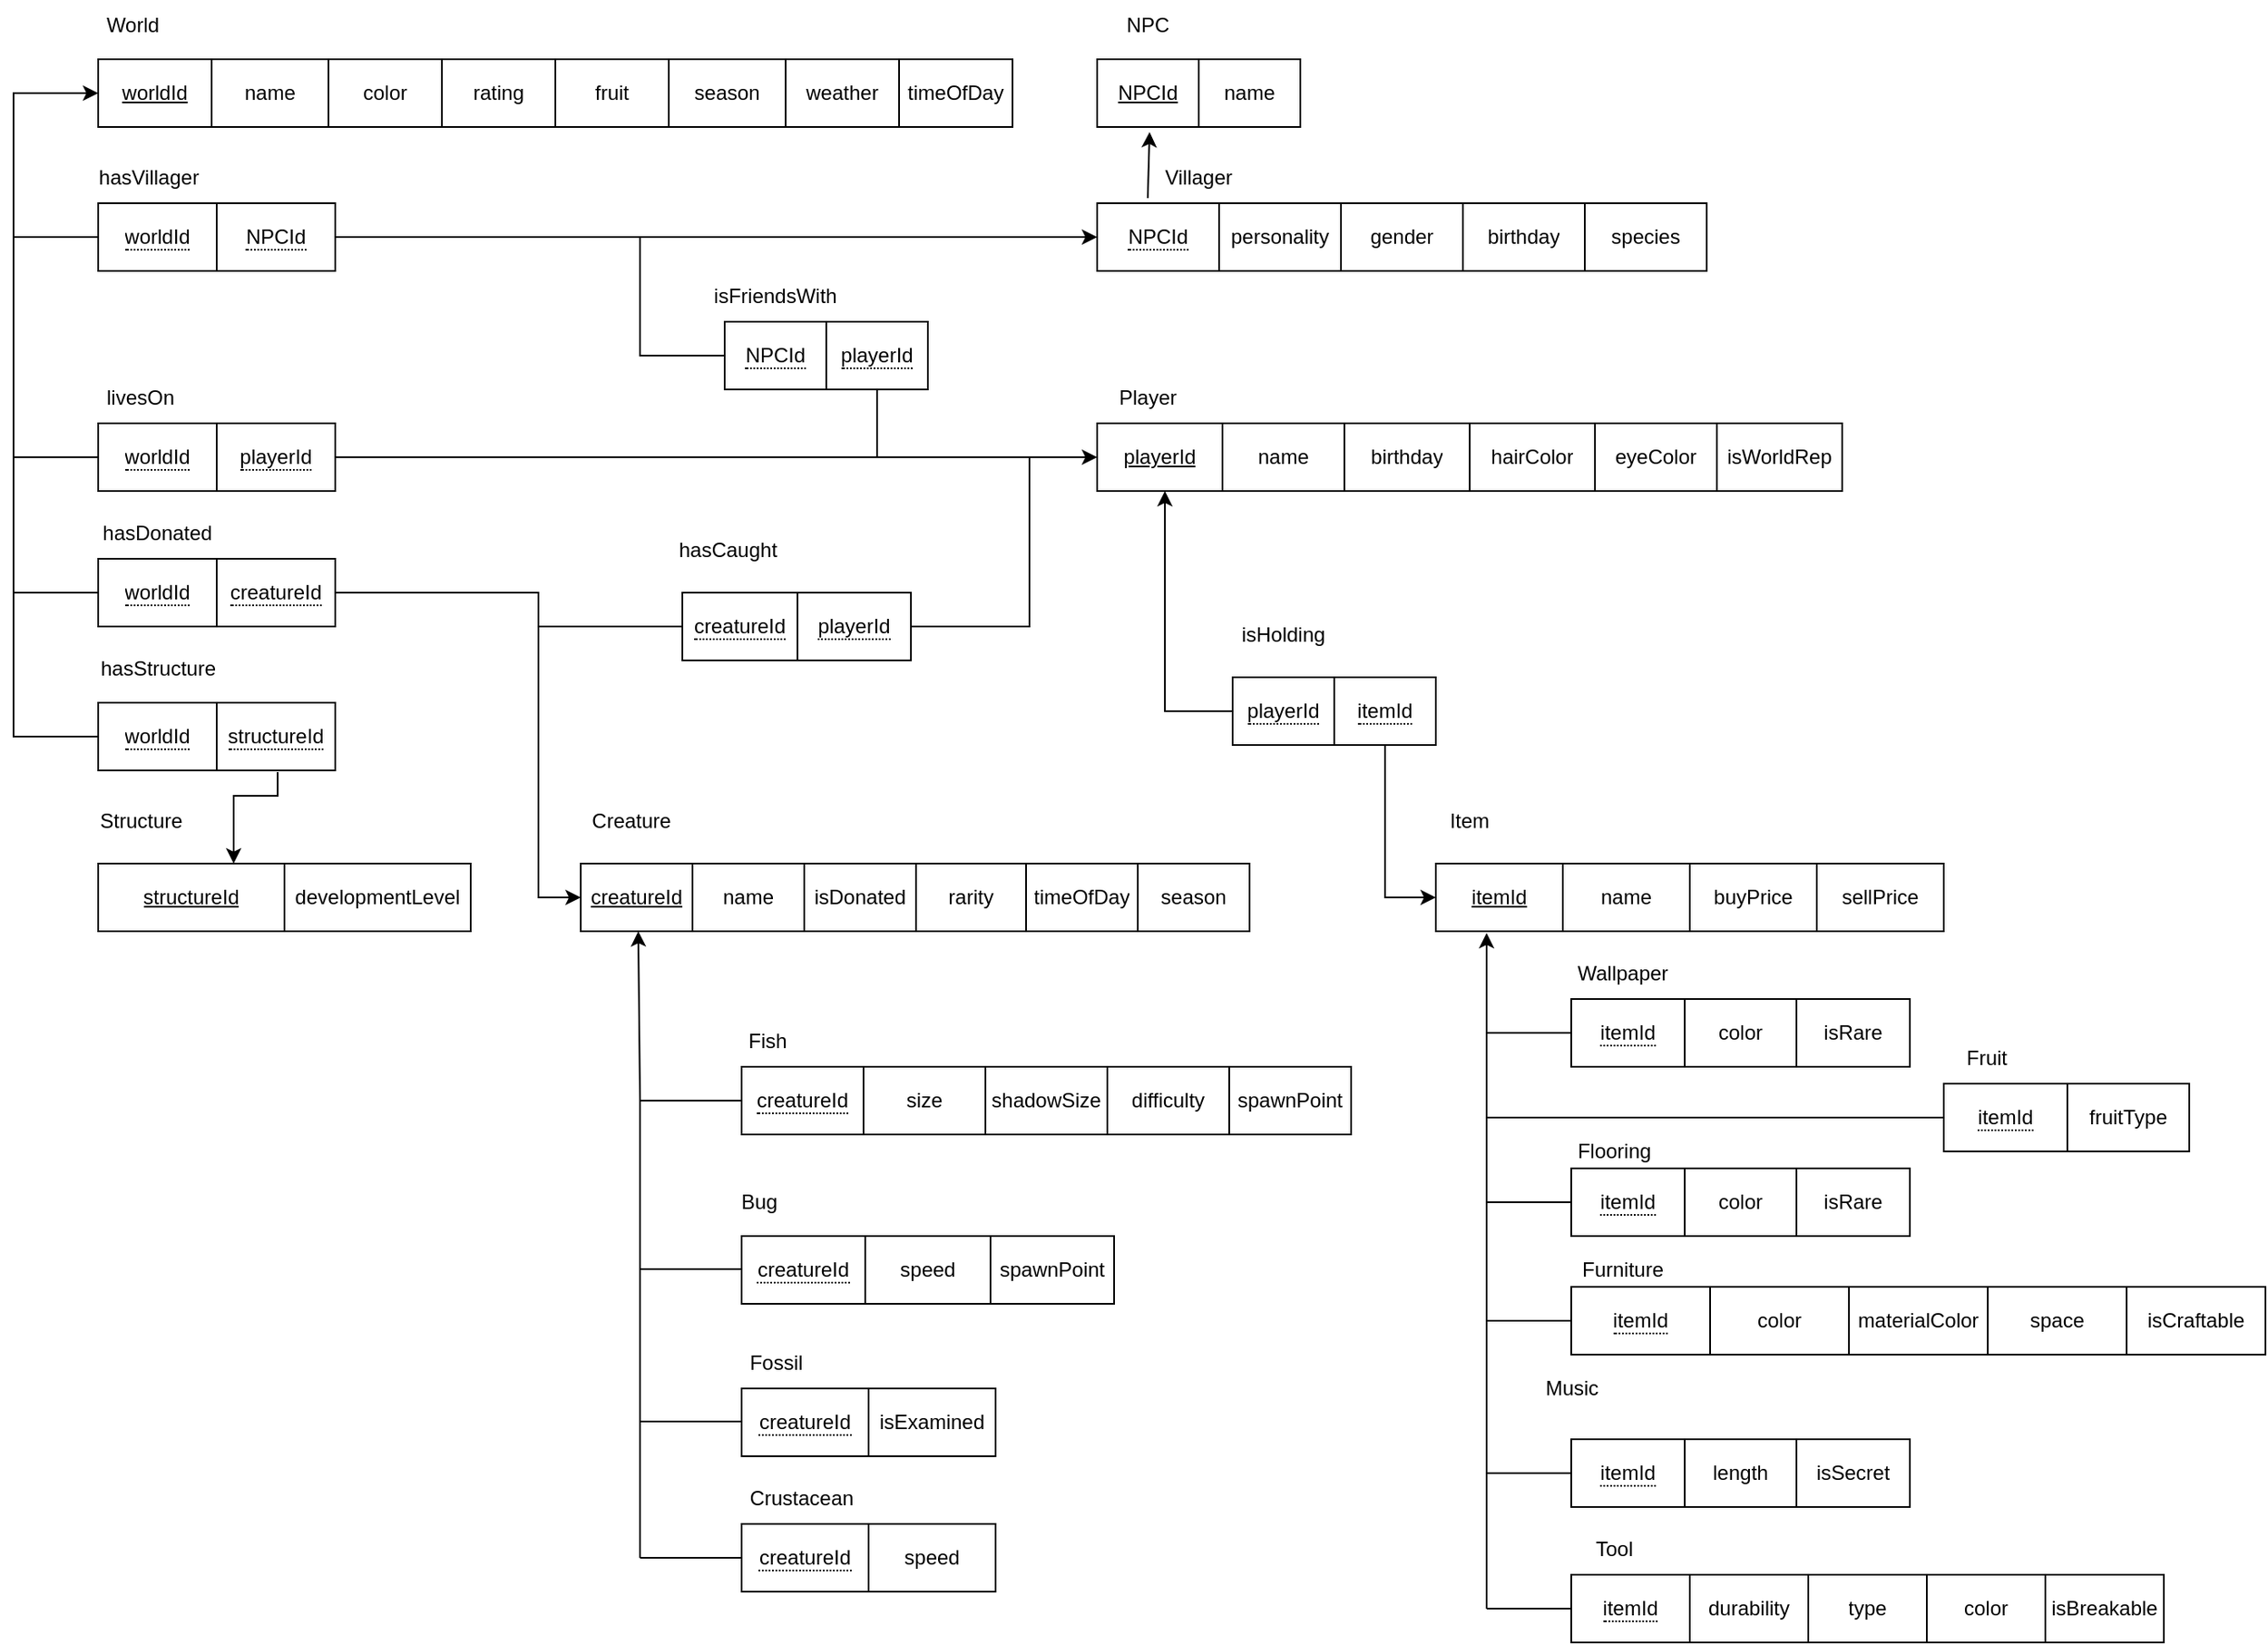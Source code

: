 <mxfile version="20.6.0" type="google"><diagram id="9tGo9v5TfnK3JVd6RCwK" name="Page-1"><mxGraphModel grid="0" page="1" gridSize="10" guides="1" tooltips="1" connect="1" arrows="1" fold="1" pageScale="1" pageWidth="850" pageHeight="1100" math="0" shadow="0"><root><mxCell id="0"/><mxCell id="1" parent="0"/><mxCell id="wKON_gbdxVHtLE_FUik8-1" value="" style="shape=table;startSize=0;container=1;collapsible=0;childLayout=tableLayout;" vertex="1" parent="1"><mxGeometry x="120" y="135" width="540" height="40" as="geometry"/></mxCell><mxCell id="wKON_gbdxVHtLE_FUik8-2" value="" style="shape=tableRow;horizontal=0;startSize=0;swimlaneHead=0;swimlaneBody=0;top=0;left=0;bottom=0;right=0;collapsible=0;dropTarget=0;fillColor=none;points=[[0,0.5],[1,0.5]];portConstraint=eastwest;" vertex="1" parent="wKON_gbdxVHtLE_FUik8-1"><mxGeometry width="540" height="40" as="geometry"/></mxCell><mxCell id="wKON_gbdxVHtLE_FUik8-3" value="&lt;u&gt;worldId&lt;/u&gt;" style="shape=partialRectangle;html=1;whiteSpace=wrap;connectable=0;overflow=hidden;fillColor=none;top=0;left=0;bottom=0;right=0;pointerEvents=1;" vertex="1" parent="wKON_gbdxVHtLE_FUik8-2"><mxGeometry width="67" height="40" as="geometry"><mxRectangle width="67" height="40" as="alternateBounds"/></mxGeometry></mxCell><mxCell id="wKON_gbdxVHtLE_FUik8-4" value="name" style="shape=partialRectangle;html=1;whiteSpace=wrap;connectable=0;overflow=hidden;fillColor=none;top=0;left=0;bottom=0;right=0;pointerEvents=1;" vertex="1" parent="wKON_gbdxVHtLE_FUik8-2"><mxGeometry x="67" width="69" height="40" as="geometry"><mxRectangle width="69" height="40" as="alternateBounds"/></mxGeometry></mxCell><mxCell id="wKON_gbdxVHtLE_FUik8-5" value="color" style="shape=partialRectangle;html=1;whiteSpace=wrap;connectable=0;overflow=hidden;fillColor=none;top=0;left=0;bottom=0;right=0;pointerEvents=1;" vertex="1" parent="wKON_gbdxVHtLE_FUik8-2"><mxGeometry x="136" width="67" height="40" as="geometry"><mxRectangle width="67" height="40" as="alternateBounds"/></mxGeometry></mxCell><mxCell id="wKON_gbdxVHtLE_FUik8-6" value="rating" style="shape=partialRectangle;html=1;whiteSpace=wrap;connectable=0;overflow=hidden;fillColor=none;top=0;left=0;bottom=0;right=0;pointerEvents=1;" vertex="1" parent="wKON_gbdxVHtLE_FUik8-2"><mxGeometry x="203" width="67" height="40" as="geometry"><mxRectangle width="67" height="40" as="alternateBounds"/></mxGeometry></mxCell><mxCell id="wKON_gbdxVHtLE_FUik8-7" value="fruit" style="shape=partialRectangle;html=1;whiteSpace=wrap;connectable=0;overflow=hidden;fillColor=none;top=0;left=0;bottom=0;right=0;pointerEvents=1;" vertex="1" parent="wKON_gbdxVHtLE_FUik8-2"><mxGeometry x="270" width="67" height="40" as="geometry"><mxRectangle width="67" height="40" as="alternateBounds"/></mxGeometry></mxCell><mxCell id="wKON_gbdxVHtLE_FUik8-8" value="season" style="shape=partialRectangle;html=1;whiteSpace=wrap;connectable=0;overflow=hidden;fillColor=none;top=0;left=0;bottom=0;right=0;pointerEvents=1;" vertex="1" parent="wKON_gbdxVHtLE_FUik8-2"><mxGeometry x="337" width="69" height="40" as="geometry"><mxRectangle width="69" height="40" as="alternateBounds"/></mxGeometry></mxCell><mxCell id="wKON_gbdxVHtLE_FUik8-9" value="weather" style="shape=partialRectangle;html=1;whiteSpace=wrap;connectable=0;overflow=hidden;fillColor=none;top=0;left=0;bottom=0;right=0;pointerEvents=1;" vertex="1" parent="wKON_gbdxVHtLE_FUik8-2"><mxGeometry x="406" width="67" height="40" as="geometry"><mxRectangle width="67" height="40" as="alternateBounds"/></mxGeometry></mxCell><mxCell id="wKON_gbdxVHtLE_FUik8-10" value="timeOfDay" style="shape=partialRectangle;html=1;whiteSpace=wrap;connectable=0;overflow=hidden;fillColor=none;top=0;left=0;bottom=0;right=0;pointerEvents=1;" vertex="1" parent="wKON_gbdxVHtLE_FUik8-2"><mxGeometry x="473" width="67" height="40" as="geometry"><mxRectangle width="67" height="40" as="alternateBounds"/></mxGeometry></mxCell><mxCell id="wKON_gbdxVHtLE_FUik8-11" value="World" style="text;html=1;align=center;verticalAlign=middle;resizable=0;points=[];autosize=1;strokeColor=none;fillColor=none;" vertex="1" parent="1"><mxGeometry x="110" y="100" width="60" height="30" as="geometry"/></mxCell><mxCell id="wKON_gbdxVHtLE_FUik8-12" value="" style="shape=table;startSize=0;container=1;collapsible=0;childLayout=tableLayout;" vertex="1" parent="1"><mxGeometry x="120" y="610" width="220" height="40" as="geometry"/></mxCell><mxCell id="wKON_gbdxVHtLE_FUik8-13" value="" style="shape=tableRow;horizontal=0;startSize=0;swimlaneHead=0;swimlaneBody=0;top=0;left=0;bottom=0;right=0;collapsible=0;dropTarget=0;fillColor=none;points=[[0,0.5],[1,0.5]];portConstraint=eastwest;" vertex="1" parent="wKON_gbdxVHtLE_FUik8-12"><mxGeometry width="220" height="40" as="geometry"/></mxCell><mxCell id="wKON_gbdxVHtLE_FUik8-14" value="&lt;u&gt;structureId&lt;/u&gt;" style="shape=partialRectangle;html=1;whiteSpace=wrap;connectable=0;overflow=hidden;fillColor=none;top=0;left=0;bottom=0;right=0;pointerEvents=1;" vertex="1" parent="wKON_gbdxVHtLE_FUik8-13"><mxGeometry width="110" height="40" as="geometry"><mxRectangle width="110" height="40" as="alternateBounds"/></mxGeometry></mxCell><mxCell id="wKON_gbdxVHtLE_FUik8-15" value="developmentLevel" style="shape=partialRectangle;html=1;whiteSpace=wrap;connectable=0;overflow=hidden;fillColor=none;top=0;left=0;bottom=0;right=0;pointerEvents=1;" vertex="1" parent="wKON_gbdxVHtLE_FUik8-13"><mxGeometry x="110" width="110" height="40" as="geometry"><mxRectangle width="110" height="40" as="alternateBounds"/></mxGeometry></mxCell><mxCell id="wKON_gbdxVHtLE_FUik8-16" value="Structure " style="text;html=1;align=center;verticalAlign=middle;resizable=0;points=[];autosize=1;strokeColor=none;fillColor=none;" vertex="1" parent="1"><mxGeometry x="110" y="570" width="70" height="30" as="geometry"/></mxCell><mxCell id="wKON_gbdxVHtLE_FUik8-17" value="" style="shape=table;startSize=0;container=1;collapsible=0;childLayout=tableLayout;" vertex="1" parent="1"><mxGeometry x="120" y="515" width="140" height="40" as="geometry"/></mxCell><mxCell id="wKON_gbdxVHtLE_FUik8-18" value="" style="shape=tableRow;horizontal=0;startSize=0;swimlaneHead=0;swimlaneBody=0;top=0;left=0;bottom=0;right=0;collapsible=0;dropTarget=0;fillColor=none;points=[[0,0.5],[1,0.5]];portConstraint=eastwest;" vertex="1" parent="wKON_gbdxVHtLE_FUik8-17"><mxGeometry width="140" height="40" as="geometry"/></mxCell><mxCell id="wKON_gbdxVHtLE_FUik8-19" value="&lt;div style=&quot;border-bottom: 1px dotted black&quot;&gt;worldId&lt;/div&gt;" style="shape=partialRectangle;html=1;whiteSpace=wrap;connectable=0;overflow=hidden;fillColor=none;top=0;left=0;bottom=0;right=0;pointerEvents=1;" vertex="1" parent="wKON_gbdxVHtLE_FUik8-18"><mxGeometry width="70" height="40" as="geometry"><mxRectangle width="70" height="40" as="alternateBounds"/></mxGeometry></mxCell><mxCell id="wKON_gbdxVHtLE_FUik8-20" value="&lt;div style=&quot;border-bottom: 1px dotted black&quot;&gt;structureId&lt;/div&gt;" style="shape=partialRectangle;html=1;whiteSpace=wrap;connectable=0;overflow=hidden;fillColor=none;top=0;left=0;bottom=0;right=0;pointerEvents=1;" vertex="1" parent="wKON_gbdxVHtLE_FUik8-18"><mxGeometry x="70" width="70" height="40" as="geometry"><mxRectangle width="70" height="40" as="alternateBounds"/></mxGeometry></mxCell><mxCell id="wKON_gbdxVHtLE_FUik8-21" value="hasStructure" style="text;html=1;align=center;verticalAlign=middle;resizable=0;points=[];autosize=1;strokeColor=none;fillColor=none;" vertex="1" parent="1"><mxGeometry x="110" y="480" width="90" height="30" as="geometry"/></mxCell><mxCell id="wKON_gbdxVHtLE_FUik8-23" value="" style="endArrow=classic;html=1;rounded=0;exitX=0.757;exitY=1.025;exitDx=0;exitDy=0;exitPerimeter=0;" edge="1" parent="1" source="wKON_gbdxVHtLE_FUik8-18"><mxGeometry width="50" height="50" relative="1" as="geometry"><mxPoint x="290" y="605" as="sourcePoint"/><mxPoint x="200" y="610" as="targetPoint"/><Array as="points"><mxPoint x="226" y="570"/><mxPoint x="200" y="570"/></Array></mxGeometry></mxCell><mxCell id="wKON_gbdxVHtLE_FUik8-24" value="" style="endArrow=classic;html=1;rounded=0;exitX=0;exitY=0.5;exitDx=0;exitDy=0;entryX=0;entryY=0.5;entryDx=0;entryDy=0;" edge="1" parent="1" source="wKON_gbdxVHtLE_FUik8-18" target="wKON_gbdxVHtLE_FUik8-2"><mxGeometry width="50" height="50" relative="1" as="geometry"><mxPoint x="90" y="290" as="sourcePoint"/><mxPoint x="90" y="230" as="targetPoint"/><Array as="points"><mxPoint x="70" y="535"/><mxPoint x="70" y="155"/></Array></mxGeometry></mxCell><mxCell id="wKON_gbdxVHtLE_FUik8-25" value="" style="shape=table;startSize=0;container=1;collapsible=0;childLayout=tableLayout;" vertex="1" parent="1"><mxGeometry x="120" y="220" width="140" height="40" as="geometry"/></mxCell><mxCell id="wKON_gbdxVHtLE_FUik8-26" value="" style="shape=tableRow;horizontal=0;startSize=0;swimlaneHead=0;swimlaneBody=0;top=0;left=0;bottom=0;right=0;collapsible=0;dropTarget=0;fillColor=none;points=[[0,0.5],[1,0.5]];portConstraint=eastwest;" vertex="1" parent="wKON_gbdxVHtLE_FUik8-25"><mxGeometry width="140" height="40" as="geometry"/></mxCell><mxCell id="wKON_gbdxVHtLE_FUik8-27" value="&lt;div style=&quot;border-bottom: 1px dotted black&quot;&gt;worldId&lt;br&gt;&lt;/div&gt;" style="shape=partialRectangle;html=1;whiteSpace=wrap;connectable=0;overflow=hidden;fillColor=none;top=0;left=0;bottom=0;right=0;pointerEvents=1;" vertex="1" parent="wKON_gbdxVHtLE_FUik8-26"><mxGeometry width="70" height="40" as="geometry"><mxRectangle width="70" height="40" as="alternateBounds"/></mxGeometry></mxCell><mxCell id="wKON_gbdxVHtLE_FUik8-28" value="&lt;div style=&quot;border-bottom: 1px dotted black&quot;&gt;NPCId&lt;/div&gt;" style="shape=partialRectangle;html=1;whiteSpace=wrap;connectable=0;overflow=hidden;fillColor=none;top=0;left=0;bottom=0;right=0;pointerEvents=1;" vertex="1" parent="wKON_gbdxVHtLE_FUik8-26"><mxGeometry x="70" width="70" height="40" as="geometry"><mxRectangle width="70" height="40" as="alternateBounds"/></mxGeometry></mxCell><mxCell id="wKON_gbdxVHtLE_FUik8-29" value="hasVillager" style="text;html=1;strokeColor=none;fillColor=none;align=center;verticalAlign=middle;whiteSpace=wrap;rounded=0;" vertex="1" parent="1"><mxGeometry x="120" y="190" width="60" height="30" as="geometry"/></mxCell><mxCell id="wKON_gbdxVHtLE_FUik8-30" value="" style="endArrow=none;html=1;rounded=0;entryX=0;entryY=0.5;entryDx=0;entryDy=0;" edge="1" parent="1" target="wKON_gbdxVHtLE_FUik8-26"><mxGeometry width="50" height="50" relative="1" as="geometry"><mxPoint x="70" y="240" as="sourcePoint"/><mxPoint x="170" y="300" as="targetPoint"/></mxGeometry></mxCell><mxCell id="wKON_gbdxVHtLE_FUik8-31" value="" style="shape=table;startSize=0;container=1;collapsible=0;childLayout=tableLayout;" vertex="1" parent="1"><mxGeometry x="120" y="350" width="140" height="40" as="geometry"/></mxCell><mxCell id="wKON_gbdxVHtLE_FUik8-32" value="" style="shape=tableRow;horizontal=0;startSize=0;swimlaneHead=0;swimlaneBody=0;top=0;left=0;bottom=0;right=0;collapsible=0;dropTarget=0;fillColor=none;points=[[0,0.5],[1,0.5]];portConstraint=eastwest;" vertex="1" parent="wKON_gbdxVHtLE_FUik8-31"><mxGeometry width="140" height="40" as="geometry"/></mxCell><mxCell id="wKON_gbdxVHtLE_FUik8-33" value="&lt;div style=&quot;border-bottom: 1px dotted black&quot;&gt;worldId&lt;/div&gt;" style="shape=partialRectangle;html=1;whiteSpace=wrap;connectable=0;overflow=hidden;fillColor=none;top=0;left=0;bottom=0;right=0;pointerEvents=1;" vertex="1" parent="wKON_gbdxVHtLE_FUik8-32"><mxGeometry width="70" height="40" as="geometry"><mxRectangle width="70" height="40" as="alternateBounds"/></mxGeometry></mxCell><mxCell id="wKON_gbdxVHtLE_FUik8-34" value="&lt;div style=&quot;border-bottom: 1px dotted black&quot;&gt;playerId&lt;/div&gt;" style="shape=partialRectangle;html=1;whiteSpace=wrap;connectable=0;overflow=hidden;fillColor=none;top=0;left=0;bottom=0;right=0;pointerEvents=1;" vertex="1" parent="wKON_gbdxVHtLE_FUik8-32"><mxGeometry x="70" width="70" height="40" as="geometry"><mxRectangle width="70" height="40" as="alternateBounds"/></mxGeometry></mxCell><mxCell id="wKON_gbdxVHtLE_FUik8-35" value="livesOn" style="text;html=1;strokeColor=none;fillColor=none;align=center;verticalAlign=middle;whiteSpace=wrap;rounded=0;" vertex="1" parent="1"><mxGeometry x="115" y="320" width="60" height="30" as="geometry"/></mxCell><mxCell id="wKON_gbdxVHtLE_FUik8-36" value="" style="endArrow=none;html=1;rounded=0;exitX=0;exitY=0.5;exitDx=0;exitDy=0;" edge="1" parent="1" source="wKON_gbdxVHtLE_FUik8-32"><mxGeometry width="50" height="50" relative="1" as="geometry"><mxPoint x="160" y="470" as="sourcePoint"/><mxPoint x="70" y="370" as="targetPoint"/></mxGeometry></mxCell><mxCell id="wKON_gbdxVHtLE_FUik8-37" value="" style="shape=table;startSize=0;container=1;collapsible=0;childLayout=tableLayout;" vertex="1" parent="1"><mxGeometry x="120" y="430" width="140" height="40" as="geometry"/></mxCell><mxCell id="wKON_gbdxVHtLE_FUik8-38" value="" style="shape=tableRow;horizontal=0;startSize=0;swimlaneHead=0;swimlaneBody=0;top=0;left=0;bottom=0;right=0;collapsible=0;dropTarget=0;fillColor=none;points=[[0,0.5],[1,0.5]];portConstraint=eastwest;" vertex="1" parent="wKON_gbdxVHtLE_FUik8-37"><mxGeometry width="140" height="40" as="geometry"/></mxCell><mxCell id="wKON_gbdxVHtLE_FUik8-39" value="&lt;div style=&quot;border-bottom: 1px dotted black&quot;&gt;worldId&lt;/div&gt;" style="shape=partialRectangle;html=1;whiteSpace=wrap;connectable=0;overflow=hidden;fillColor=none;top=0;left=0;bottom=0;right=0;pointerEvents=1;" vertex="1" parent="wKON_gbdxVHtLE_FUik8-38"><mxGeometry width="70" height="40" as="geometry"><mxRectangle width="70" height="40" as="alternateBounds"/></mxGeometry></mxCell><mxCell id="wKON_gbdxVHtLE_FUik8-40" value="&lt;div style=&quot;border-bottom: 1px dotted black&quot;&gt;creatureId&lt;/div&gt;" style="shape=partialRectangle;html=1;whiteSpace=wrap;connectable=0;overflow=hidden;fillColor=none;top=0;left=0;bottom=0;right=0;pointerEvents=1;" vertex="1" parent="wKON_gbdxVHtLE_FUik8-38"><mxGeometry x="70" width="70" height="40" as="geometry"><mxRectangle width="70" height="40" as="alternateBounds"/></mxGeometry></mxCell><mxCell id="wKON_gbdxVHtLE_FUik8-41" value="hasDonated" style="text;html=1;strokeColor=none;fillColor=none;align=center;verticalAlign=middle;whiteSpace=wrap;rounded=0;" vertex="1" parent="1"><mxGeometry x="125" y="400" width="60" height="30" as="geometry"/></mxCell><mxCell id="wKON_gbdxVHtLE_FUik8-42" value="" style="endArrow=none;html=1;rounded=0;entryX=0;entryY=0.5;entryDx=0;entryDy=0;" edge="1" parent="1" target="wKON_gbdxVHtLE_FUik8-38"><mxGeometry width="50" height="50" relative="1" as="geometry"><mxPoint x="70" y="450" as="sourcePoint"/><mxPoint x="140" y="470" as="targetPoint"/></mxGeometry></mxCell><mxCell id="wKON_gbdxVHtLE_FUik8-43" value="" style="shape=table;startSize=0;container=1;collapsible=0;childLayout=tableLayout;" vertex="1" parent="1"><mxGeometry x="405" y="610" width="395" height="40" as="geometry"/></mxCell><mxCell id="wKON_gbdxVHtLE_FUik8-44" value="" style="shape=tableRow;horizontal=0;startSize=0;swimlaneHead=0;swimlaneBody=0;top=0;left=0;bottom=0;right=0;collapsible=0;dropTarget=0;fillColor=none;points=[[0,0.5],[1,0.5]];portConstraint=eastwest;" vertex="1" parent="wKON_gbdxVHtLE_FUik8-43"><mxGeometry width="395" height="40" as="geometry"/></mxCell><mxCell id="wKON_gbdxVHtLE_FUik8-45" value="&lt;u&gt;creatureId&lt;/u&gt;" style="shape=partialRectangle;html=1;whiteSpace=wrap;connectable=0;overflow=hidden;fillColor=none;top=0;left=0;bottom=0;right=0;pointerEvents=1;" vertex="1" parent="wKON_gbdxVHtLE_FUik8-44"><mxGeometry width="66" height="40" as="geometry"><mxRectangle width="66" height="40" as="alternateBounds"/></mxGeometry></mxCell><mxCell id="wKON_gbdxVHtLE_FUik8-46" value="name" style="shape=partialRectangle;html=1;whiteSpace=wrap;connectable=0;overflow=hidden;fillColor=none;top=0;left=0;bottom=0;right=0;pointerEvents=1;" vertex="1" parent="wKON_gbdxVHtLE_FUik8-44"><mxGeometry x="66" width="66" height="40" as="geometry"><mxRectangle width="66" height="40" as="alternateBounds"/></mxGeometry></mxCell><mxCell id="wKON_gbdxVHtLE_FUik8-47" value="isDonated" style="shape=partialRectangle;html=1;whiteSpace=wrap;connectable=0;overflow=hidden;fillColor=none;top=0;left=0;bottom=0;right=0;pointerEvents=1;" vertex="1" parent="wKON_gbdxVHtLE_FUik8-44"><mxGeometry x="132" width="66" height="40" as="geometry"><mxRectangle width="66" height="40" as="alternateBounds"/></mxGeometry></mxCell><mxCell id="wKON_gbdxVHtLE_FUik8-48" value="rarity" style="shape=partialRectangle;html=1;whiteSpace=wrap;connectable=0;overflow=hidden;fillColor=none;top=0;left=0;bottom=0;right=0;pointerEvents=1;" vertex="1" parent="wKON_gbdxVHtLE_FUik8-44"><mxGeometry x="198" width="65" height="40" as="geometry"><mxRectangle width="65" height="40" as="alternateBounds"/></mxGeometry></mxCell><mxCell id="wKON_gbdxVHtLE_FUik8-49" value="timeOfDay" style="shape=partialRectangle;html=1;whiteSpace=wrap;connectable=0;overflow=hidden;fillColor=none;top=0;left=0;bottom=0;right=0;pointerEvents=1;" vertex="1" parent="wKON_gbdxVHtLE_FUik8-44"><mxGeometry x="263" width="66" height="40" as="geometry"><mxRectangle width="66" height="40" as="alternateBounds"/></mxGeometry></mxCell><mxCell id="wKON_gbdxVHtLE_FUik8-50" value="season" style="shape=partialRectangle;html=1;whiteSpace=wrap;connectable=0;overflow=hidden;fillColor=none;top=0;left=0;bottom=0;right=0;pointerEvents=1;" vertex="1" parent="wKON_gbdxVHtLE_FUik8-44"><mxGeometry x="329" width="66" height="40" as="geometry"><mxRectangle width="66" height="40" as="alternateBounds"/></mxGeometry></mxCell><mxCell id="wKON_gbdxVHtLE_FUik8-51" value="" style="shape=table;startSize=0;container=1;collapsible=0;childLayout=tableLayout;" vertex="1" parent="1"><mxGeometry x="710" y="350" width="440" height="40" as="geometry"/></mxCell><mxCell id="wKON_gbdxVHtLE_FUik8-52" value="" style="shape=tableRow;horizontal=0;startSize=0;swimlaneHead=0;swimlaneBody=0;top=0;left=0;bottom=0;right=0;collapsible=0;dropTarget=0;fillColor=none;points=[[0,0.5],[1,0.5]];portConstraint=eastwest;" vertex="1" parent="wKON_gbdxVHtLE_FUik8-51"><mxGeometry width="440" height="40" as="geometry"/></mxCell><mxCell id="wKON_gbdxVHtLE_FUik8-53" value="&lt;u&gt;playerId&lt;/u&gt;" style="shape=partialRectangle;html=1;whiteSpace=wrap;connectable=0;overflow=hidden;fillColor=none;top=0;left=0;bottom=0;right=0;pointerEvents=1;" vertex="1" parent="wKON_gbdxVHtLE_FUik8-52"><mxGeometry width="74" height="40" as="geometry"><mxRectangle width="74" height="40" as="alternateBounds"/></mxGeometry></mxCell><mxCell id="wKON_gbdxVHtLE_FUik8-54" value="name" style="shape=partialRectangle;html=1;whiteSpace=wrap;connectable=0;overflow=hidden;fillColor=none;top=0;left=0;bottom=0;right=0;pointerEvents=1;" vertex="1" parent="wKON_gbdxVHtLE_FUik8-52"><mxGeometry x="74" width="72" height="40" as="geometry"><mxRectangle width="72" height="40" as="alternateBounds"/></mxGeometry></mxCell><mxCell id="wKON_gbdxVHtLE_FUik8-55" value="birthday" style="shape=partialRectangle;html=1;whiteSpace=wrap;connectable=0;overflow=hidden;fillColor=none;top=0;left=0;bottom=0;right=0;pointerEvents=1;" vertex="1" parent="wKON_gbdxVHtLE_FUik8-52"><mxGeometry x="146" width="74" height="40" as="geometry"><mxRectangle width="74" height="40" as="alternateBounds"/></mxGeometry></mxCell><mxCell id="wKON_gbdxVHtLE_FUik8-56" value="hairColor" style="shape=partialRectangle;html=1;whiteSpace=wrap;connectable=0;overflow=hidden;fillColor=none;top=0;left=0;bottom=0;right=0;pointerEvents=1;" vertex="1" parent="wKON_gbdxVHtLE_FUik8-52"><mxGeometry x="220" width="74" height="40" as="geometry"><mxRectangle width="74" height="40" as="alternateBounds"/></mxGeometry></mxCell><mxCell id="wKON_gbdxVHtLE_FUik8-57" value="eyeColor" style="shape=partialRectangle;html=1;whiteSpace=wrap;connectable=0;overflow=hidden;fillColor=none;top=0;left=0;bottom=0;right=0;pointerEvents=1;" vertex="1" parent="wKON_gbdxVHtLE_FUik8-52"><mxGeometry x="294" width="72" height="40" as="geometry"><mxRectangle width="72" height="40" as="alternateBounds"/></mxGeometry></mxCell><mxCell id="wKON_gbdxVHtLE_FUik8-58" value="isWorldRep" style="shape=partialRectangle;html=1;whiteSpace=wrap;connectable=0;overflow=hidden;fillColor=none;top=0;left=0;bottom=0;right=0;pointerEvents=1;" vertex="1" parent="wKON_gbdxVHtLE_FUik8-52"><mxGeometry x="366" width="74" height="40" as="geometry"><mxRectangle width="74" height="40" as="alternateBounds"/></mxGeometry></mxCell><mxCell id="wKON_gbdxVHtLE_FUik8-59" value="Creature" style="text;html=1;strokeColor=none;fillColor=none;align=center;verticalAlign=middle;whiteSpace=wrap;rounded=0;" vertex="1" parent="1"><mxGeometry x="405" y="570" width="60" height="30" as="geometry"/></mxCell><mxCell id="wKON_gbdxVHtLE_FUik8-60" value="Player" style="text;html=1;strokeColor=none;fillColor=none;align=center;verticalAlign=middle;whiteSpace=wrap;rounded=0;" vertex="1" parent="1"><mxGeometry x="710" y="320" width="60" height="30" as="geometry"/></mxCell><mxCell id="wKON_gbdxVHtLE_FUik8-61" value="" style="shape=table;startSize=0;container=1;collapsible=0;childLayout=tableLayout;" vertex="1" parent="1"><mxGeometry x="710" y="135" width="120" height="40" as="geometry"/></mxCell><mxCell id="wKON_gbdxVHtLE_FUik8-62" value="" style="shape=tableRow;horizontal=0;startSize=0;swimlaneHead=0;swimlaneBody=0;top=0;left=0;bottom=0;right=0;collapsible=0;dropTarget=0;fillColor=none;points=[[0,0.5],[1,0.5]];portConstraint=eastwest;" vertex="1" parent="wKON_gbdxVHtLE_FUik8-61"><mxGeometry width="120" height="40" as="geometry"/></mxCell><mxCell id="wKON_gbdxVHtLE_FUik8-63" value="&lt;u&gt;NPCId&lt;/u&gt;" style="shape=partialRectangle;html=1;whiteSpace=wrap;connectable=0;overflow=hidden;fillColor=none;top=0;left=0;bottom=0;right=0;pointerEvents=1;" vertex="1" parent="wKON_gbdxVHtLE_FUik8-62"><mxGeometry width="60" height="40" as="geometry"><mxRectangle width="60" height="40" as="alternateBounds"/></mxGeometry></mxCell><mxCell id="wKON_gbdxVHtLE_FUik8-64" value="name" style="shape=partialRectangle;html=1;whiteSpace=wrap;connectable=0;overflow=hidden;fillColor=none;top=0;left=0;bottom=0;right=0;pointerEvents=1;" vertex="1" parent="wKON_gbdxVHtLE_FUik8-62"><mxGeometry x="60" width="60" height="40" as="geometry"><mxRectangle width="60" height="40" as="alternateBounds"/></mxGeometry></mxCell><mxCell id="wKON_gbdxVHtLE_FUik8-65" value="NPC" style="text;html=1;strokeColor=none;fillColor=none;align=center;verticalAlign=middle;whiteSpace=wrap;rounded=0;" vertex="1" parent="1"><mxGeometry x="710" y="100" width="60" height="30" as="geometry"/></mxCell><mxCell id="wKON_gbdxVHtLE_FUik8-74" value="" style="endArrow=classic;html=1;rounded=0;exitX=0.083;exitY=-0.075;exitDx=0;exitDy=0;exitPerimeter=0;entryX=0.258;entryY=1.075;entryDx=0;entryDy=0;entryPerimeter=0;" edge="1" parent="1" source="wKON_gbdxVHtLE_FUik8-79" target="wKON_gbdxVHtLE_FUik8-62"><mxGeometry width="50" height="50" relative="1" as="geometry"><mxPoint x="742.76" y="219" as="sourcePoint"/><mxPoint x="750" y="200" as="targetPoint"/></mxGeometry></mxCell><mxCell id="wKON_gbdxVHtLE_FUik8-75" value="" style="endArrow=classic;html=1;rounded=0;exitX=1;exitY=0.5;exitDx=0;exitDy=0;entryX=0;entryY=0.5;entryDx=0;entryDy=0;" edge="1" parent="1" source="wKON_gbdxVHtLE_FUik8-25" target="wKON_gbdxVHtLE_FUik8-79"><mxGeometry width="50" height="50" relative="1" as="geometry"><mxPoint x="460" y="290" as="sourcePoint"/><mxPoint x="850" y="240" as="targetPoint"/></mxGeometry></mxCell><mxCell id="wKON_gbdxVHtLE_FUik8-76" value="" style="endArrow=classic;html=1;rounded=0;exitX=1;exitY=0.5;exitDx=0;exitDy=0;entryX=0;entryY=0.5;entryDx=0;entryDy=0;" edge="1" parent="1" source="wKON_gbdxVHtLE_FUik8-31" target="wKON_gbdxVHtLE_FUik8-52"><mxGeometry width="50" height="50" relative="1" as="geometry"><mxPoint x="420" y="410" as="sourcePoint"/><mxPoint x="470" y="360" as="targetPoint"/></mxGeometry></mxCell><mxCell id="wKON_gbdxVHtLE_FUik8-77" value="" style="endArrow=classic;html=1;rounded=0;exitX=1;exitY=0.5;exitDx=0;exitDy=0;entryX=0;entryY=0.5;entryDx=0;entryDy=0;" edge="1" parent="1" source="wKON_gbdxVHtLE_FUik8-37" target="wKON_gbdxVHtLE_FUik8-44"><mxGeometry width="50" height="50" relative="1" as="geometry"><mxPoint x="550" y="530" as="sourcePoint"/><mxPoint x="600" y="480" as="targetPoint"/><Array as="points"><mxPoint x="380" y="450"/><mxPoint x="380" y="630"/></Array></mxGeometry></mxCell><mxCell id="wKON_gbdxVHtLE_FUik8-78" value="" style="shape=table;startSize=0;container=1;collapsible=0;childLayout=tableLayout;" vertex="1" parent="1"><mxGeometry x="710" y="220" width="360" height="40" as="geometry"/></mxCell><mxCell id="wKON_gbdxVHtLE_FUik8-79" value="" style="shape=tableRow;horizontal=0;startSize=0;swimlaneHead=0;swimlaneBody=0;top=0;left=0;bottom=0;right=0;collapsible=0;dropTarget=0;fillColor=none;points=[[0,0.5],[1,0.5]];portConstraint=eastwest;" vertex="1" parent="wKON_gbdxVHtLE_FUik8-78"><mxGeometry width="360" height="40" as="geometry"/></mxCell><mxCell id="wKON_gbdxVHtLE_FUik8-80" value="&lt;div style=&quot;border-bottom: 1px dotted black&quot;&gt;NPCId&lt;/div&gt;" style="shape=partialRectangle;html=1;whiteSpace=wrap;connectable=0;overflow=hidden;fillColor=none;top=0;left=0;bottom=0;right=0;pointerEvents=1;" vertex="1" parent="wKON_gbdxVHtLE_FUik8-79"><mxGeometry width="72" height="40" as="geometry"><mxRectangle width="72" height="40" as="alternateBounds"/></mxGeometry></mxCell><mxCell id="wKON_gbdxVHtLE_FUik8-81" value="personality" style="shape=partialRectangle;html=1;whiteSpace=wrap;connectable=0;overflow=hidden;fillColor=none;top=0;left=0;bottom=0;right=0;pointerEvents=1;" vertex="1" parent="wKON_gbdxVHtLE_FUik8-79"><mxGeometry x="72" width="72" height="40" as="geometry"><mxRectangle width="72" height="40" as="alternateBounds"/></mxGeometry></mxCell><mxCell id="wKON_gbdxVHtLE_FUik8-82" value="gender" style="shape=partialRectangle;html=1;whiteSpace=wrap;connectable=0;overflow=hidden;fillColor=none;top=0;left=0;bottom=0;right=0;pointerEvents=1;" vertex="1" parent="wKON_gbdxVHtLE_FUik8-79"><mxGeometry x="144" width="72" height="40" as="geometry"><mxRectangle width="72" height="40" as="alternateBounds"/></mxGeometry></mxCell><mxCell id="wKON_gbdxVHtLE_FUik8-83" value="birthday" style="shape=partialRectangle;html=1;whiteSpace=wrap;connectable=0;overflow=hidden;fillColor=none;top=0;left=0;bottom=0;right=0;pointerEvents=1;" vertex="1" parent="wKON_gbdxVHtLE_FUik8-79"><mxGeometry x="216" width="72" height="40" as="geometry"><mxRectangle width="72" height="40" as="alternateBounds"/></mxGeometry></mxCell><mxCell id="wKON_gbdxVHtLE_FUik8-84" value="species" style="shape=partialRectangle;html=1;whiteSpace=wrap;connectable=0;overflow=hidden;fillColor=none;top=0;left=0;bottom=0;right=0;pointerEvents=1;" vertex="1" parent="wKON_gbdxVHtLE_FUik8-79"><mxGeometry x="288" width="72" height="40" as="geometry"><mxRectangle width="72" height="40" as="alternateBounds"/></mxGeometry></mxCell><mxCell id="wKON_gbdxVHtLE_FUik8-85" value="" style="shape=table;startSize=0;container=1;collapsible=0;childLayout=tableLayout;" vertex="1" parent="1"><mxGeometry x="465" y="450" width="135" height="40" as="geometry"/></mxCell><mxCell id="wKON_gbdxVHtLE_FUik8-86" value="" style="shape=tableRow;horizontal=0;startSize=0;swimlaneHead=0;swimlaneBody=0;top=0;left=0;bottom=0;right=0;collapsible=0;dropTarget=0;fillColor=none;points=[[0,0.5],[1,0.5]];portConstraint=eastwest;" vertex="1" parent="wKON_gbdxVHtLE_FUik8-85"><mxGeometry width="135" height="40" as="geometry"/></mxCell><mxCell id="wKON_gbdxVHtLE_FUik8-87" value="&lt;div style=&quot;border-bottom: 1px dotted black&quot;&gt;creatureId&lt;/div&gt;" style="shape=partialRectangle;html=1;whiteSpace=wrap;connectable=0;overflow=hidden;fillColor=none;top=0;left=0;bottom=0;right=0;pointerEvents=1;" vertex="1" parent="wKON_gbdxVHtLE_FUik8-86"><mxGeometry width="68" height="40" as="geometry"><mxRectangle width="68" height="40" as="alternateBounds"/></mxGeometry></mxCell><mxCell id="wKON_gbdxVHtLE_FUik8-88" value="&lt;div style=&quot;border-bottom: 1px dotted black&quot;&gt;playerId&lt;/div&gt;" style="shape=partialRectangle;html=1;whiteSpace=wrap;connectable=0;overflow=hidden;fillColor=none;top=0;left=0;bottom=0;right=0;pointerEvents=1;" vertex="1" parent="wKON_gbdxVHtLE_FUik8-86"><mxGeometry x="68" width="67" height="40" as="geometry"><mxRectangle width="67" height="40" as="alternateBounds"/></mxGeometry></mxCell><mxCell id="wKON_gbdxVHtLE_FUik8-89" value="hasCaught" style="text;html=1;strokeColor=none;fillColor=none;align=center;verticalAlign=middle;whiteSpace=wrap;rounded=0;" vertex="1" parent="1"><mxGeometry x="462" y="410" width="60" height="30" as="geometry"/></mxCell><mxCell id="wKON_gbdxVHtLE_FUik8-92" value="" style="endArrow=none;html=1;rounded=0;entryX=0;entryY=0.5;entryDx=0;entryDy=0;" edge="1" parent="1" target="wKON_gbdxVHtLE_FUik8-85"><mxGeometry width="50" height="50" relative="1" as="geometry"><mxPoint x="380" y="470" as="sourcePoint"/><mxPoint x="440" y="450" as="targetPoint"/></mxGeometry></mxCell><mxCell id="wKON_gbdxVHtLE_FUik8-94" value="" style="endArrow=none;html=1;rounded=0;exitX=1;exitY=0.5;exitDx=0;exitDy=0;" edge="1" parent="1" source="wKON_gbdxVHtLE_FUik8-85"><mxGeometry width="50" height="50" relative="1" as="geometry"><mxPoint x="620" y="500" as="sourcePoint"/><mxPoint x="670" y="370" as="targetPoint"/><Array as="points"><mxPoint x="670" y="470"/></Array></mxGeometry></mxCell><mxCell id="wKON_gbdxVHtLE_FUik8-95" value="" style="shape=table;startSize=0;container=1;collapsible=0;childLayout=tableLayout;" vertex="1" parent="1"><mxGeometry x="490" y="290" width="120" height="40" as="geometry"/></mxCell><mxCell id="wKON_gbdxVHtLE_FUik8-96" value="" style="shape=tableRow;horizontal=0;startSize=0;swimlaneHead=0;swimlaneBody=0;top=0;left=0;bottom=0;right=0;collapsible=0;dropTarget=0;fillColor=none;points=[[0,0.5],[1,0.5]];portConstraint=eastwest;" vertex="1" parent="wKON_gbdxVHtLE_FUik8-95"><mxGeometry width="120" height="40" as="geometry"/></mxCell><mxCell id="wKON_gbdxVHtLE_FUik8-97" value="&lt;div style=&quot;border-bottom: 1px dotted black&quot;&gt;NPCId&lt;/div&gt;" style="shape=partialRectangle;html=1;whiteSpace=wrap;connectable=0;overflow=hidden;fillColor=none;top=0;left=0;bottom=0;right=0;pointerEvents=1;" vertex="1" parent="wKON_gbdxVHtLE_FUik8-96"><mxGeometry width="60" height="40" as="geometry"><mxRectangle width="60" height="40" as="alternateBounds"/></mxGeometry></mxCell><mxCell id="wKON_gbdxVHtLE_FUik8-98" value="&lt;div style=&quot;border-bottom: 1px dotted black&quot;&gt;playerId&lt;/div&gt;" style="shape=partialRectangle;html=1;whiteSpace=wrap;connectable=0;overflow=hidden;fillColor=none;top=0;left=0;bottom=0;right=0;pointerEvents=1;" vertex="1" parent="wKON_gbdxVHtLE_FUik8-96"><mxGeometry x="60" width="60" height="40" as="geometry"><mxRectangle width="60" height="40" as="alternateBounds"/></mxGeometry></mxCell><mxCell id="wKON_gbdxVHtLE_FUik8-99" value="isFriendsWith" style="text;html=1;strokeColor=none;fillColor=none;align=center;verticalAlign=middle;whiteSpace=wrap;rounded=0;" vertex="1" parent="1"><mxGeometry x="490" y="260" width="60" height="30" as="geometry"/></mxCell><mxCell id="wKON_gbdxVHtLE_FUik8-100" value="" style="endArrow=none;html=1;rounded=0;entryX=0.75;entryY=1;entryDx=0;entryDy=0;" edge="1" parent="1" target="wKON_gbdxVHtLE_FUik8-95"><mxGeometry width="50" height="50" relative="1" as="geometry"><mxPoint x="580" y="370" as="sourcePoint"/><mxPoint x="690" y="300" as="targetPoint"/></mxGeometry></mxCell><mxCell id="wKON_gbdxVHtLE_FUik8-101" value="" style="endArrow=none;html=1;rounded=0;entryX=0;entryY=0.5;entryDx=0;entryDy=0;" edge="1" parent="1" target="wKON_gbdxVHtLE_FUik8-96"><mxGeometry width="50" height="50" relative="1" as="geometry"><mxPoint x="440" y="240" as="sourcePoint"/><mxPoint x="450" y="290" as="targetPoint"/><Array as="points"><mxPoint x="440" y="310"/></Array></mxGeometry></mxCell><mxCell id="wKON_gbdxVHtLE_FUik8-102" value="" style="shape=table;startSize=0;container=1;collapsible=0;childLayout=tableLayout;" vertex="1" parent="1"><mxGeometry x="910" y="610" width="300" height="40" as="geometry"/></mxCell><mxCell id="wKON_gbdxVHtLE_FUik8-103" value="" style="shape=tableRow;horizontal=0;startSize=0;swimlaneHead=0;swimlaneBody=0;top=0;left=0;bottom=0;right=0;collapsible=0;dropTarget=0;fillColor=none;points=[[0,0.5],[1,0.5]];portConstraint=eastwest;" vertex="1" parent="wKON_gbdxVHtLE_FUik8-102"><mxGeometry width="300" height="40" as="geometry"/></mxCell><mxCell id="wKON_gbdxVHtLE_FUik8-104" value="&lt;u&gt;itemId&lt;/u&gt;" style="shape=partialRectangle;html=1;whiteSpace=wrap;connectable=0;overflow=hidden;fillColor=none;top=0;left=0;bottom=0;right=0;pointerEvents=1;" vertex="1" parent="wKON_gbdxVHtLE_FUik8-103"><mxGeometry width="75" height="40" as="geometry"><mxRectangle width="75" height="40" as="alternateBounds"/></mxGeometry></mxCell><mxCell id="wKON_gbdxVHtLE_FUik8-105" value="name" style="shape=partialRectangle;html=1;whiteSpace=wrap;connectable=0;overflow=hidden;fillColor=none;top=0;left=0;bottom=0;right=0;pointerEvents=1;" vertex="1" parent="wKON_gbdxVHtLE_FUik8-103"><mxGeometry x="75" width="75" height="40" as="geometry"><mxRectangle width="75" height="40" as="alternateBounds"/></mxGeometry></mxCell><mxCell id="wKON_gbdxVHtLE_FUik8-106" value="buyPrice" style="shape=partialRectangle;html=1;whiteSpace=wrap;connectable=0;overflow=hidden;fillColor=none;top=0;left=0;bottom=0;right=0;pointerEvents=1;" vertex="1" parent="wKON_gbdxVHtLE_FUik8-103"><mxGeometry x="150" width="75" height="40" as="geometry"><mxRectangle width="75" height="40" as="alternateBounds"/></mxGeometry></mxCell><mxCell id="wKON_gbdxVHtLE_FUik8-107" value="sellPrice" style="shape=partialRectangle;html=1;whiteSpace=wrap;connectable=0;overflow=hidden;fillColor=none;top=0;left=0;bottom=0;right=0;pointerEvents=1;" vertex="1" parent="wKON_gbdxVHtLE_FUik8-103"><mxGeometry x="225" width="75" height="40" as="geometry"><mxRectangle width="75" height="40" as="alternateBounds"/></mxGeometry></mxCell><mxCell id="wKON_gbdxVHtLE_FUik8-108" value="" style="shape=table;startSize=0;container=1;collapsible=0;childLayout=tableLayout;" vertex="1" parent="1"><mxGeometry x="790" y="500" width="120" height="40" as="geometry"/></mxCell><mxCell id="wKON_gbdxVHtLE_FUik8-109" value="" style="shape=tableRow;horizontal=0;startSize=0;swimlaneHead=0;swimlaneBody=0;top=0;left=0;bottom=0;right=0;collapsible=0;dropTarget=0;fillColor=none;points=[[0,0.5],[1,0.5]];portConstraint=eastwest;" vertex="1" parent="wKON_gbdxVHtLE_FUik8-108"><mxGeometry width="120" height="40" as="geometry"/></mxCell><mxCell id="wKON_gbdxVHtLE_FUik8-110" value="&lt;div style=&quot;border-bottom: 1px dotted black&quot;&gt;playerId&lt;/div&gt;" style="shape=partialRectangle;html=1;whiteSpace=wrap;connectable=0;overflow=hidden;fillColor=none;top=0;left=0;bottom=0;right=0;pointerEvents=1;" vertex="1" parent="wKON_gbdxVHtLE_FUik8-109"><mxGeometry width="60" height="40" as="geometry"><mxRectangle width="60" height="40" as="alternateBounds"/></mxGeometry></mxCell><mxCell id="wKON_gbdxVHtLE_FUik8-111" value="&lt;div style=&quot;border-bottom: 1px dotted black&quot;&gt;itemId&lt;/div&gt;" style="shape=partialRectangle;html=1;whiteSpace=wrap;connectable=0;overflow=hidden;fillColor=none;top=0;left=0;bottom=0;right=0;pointerEvents=1;" vertex="1" parent="wKON_gbdxVHtLE_FUik8-109"><mxGeometry x="60" width="60" height="40" as="geometry"><mxRectangle width="60" height="40" as="alternateBounds"/></mxGeometry></mxCell><mxCell id="wKON_gbdxVHtLE_FUik8-112" value="" style="endArrow=classic;html=1;rounded=0;exitX=0;exitY=0.5;exitDx=0;exitDy=0;" edge="1" parent="1" source="wKON_gbdxVHtLE_FUik8-109"><mxGeometry width="50" height="50" relative="1" as="geometry"><mxPoint x="690" y="550" as="sourcePoint"/><mxPoint x="750" y="390" as="targetPoint"/><Array as="points"><mxPoint x="750" y="520"/></Array></mxGeometry></mxCell><mxCell id="wKON_gbdxVHtLE_FUik8-113" value="" style="endArrow=classic;html=1;rounded=0;exitX=0.75;exitY=1;exitDx=0;exitDy=0;entryX=0;entryY=0.5;entryDx=0;entryDy=0;" edge="1" parent="1" source="wKON_gbdxVHtLE_FUik8-108" target="wKON_gbdxVHtLE_FUik8-103"><mxGeometry width="50" height="50" relative="1" as="geometry"><mxPoint x="850" y="690" as="sourcePoint"/><mxPoint x="900" y="640" as="targetPoint"/><Array as="points"><mxPoint x="880" y="630"/></Array></mxGeometry></mxCell><mxCell id="wKON_gbdxVHtLE_FUik8-114" value="isHolding" style="text;html=1;strokeColor=none;fillColor=none;align=center;verticalAlign=middle;whiteSpace=wrap;rounded=0;" vertex="1" parent="1"><mxGeometry x="790" y="460" width="60" height="30" as="geometry"/></mxCell><mxCell id="4_TFRkM0euf_PVOL0zjp-1" value="" style="shape=table;startSize=0;container=1;collapsible=0;childLayout=tableLayout;" vertex="1" parent="1"><mxGeometry x="500" y="730" width="360" height="40" as="geometry"/></mxCell><mxCell id="4_TFRkM0euf_PVOL0zjp-2" value="" style="shape=tableRow;horizontal=0;startSize=0;swimlaneHead=0;swimlaneBody=0;top=0;left=0;bottom=0;right=0;collapsible=0;dropTarget=0;fillColor=none;points=[[0,0.5],[1,0.5]];portConstraint=eastwest;" vertex="1" parent="4_TFRkM0euf_PVOL0zjp-1"><mxGeometry width="360" height="40" as="geometry"/></mxCell><mxCell id="4_TFRkM0euf_PVOL0zjp-3" value="&lt;div style=&quot;border-bottom: 1px dotted black&quot;&gt;creatureId&lt;/div&gt;" style="shape=partialRectangle;html=1;whiteSpace=wrap;connectable=0;overflow=hidden;fillColor=none;top=0;left=0;bottom=0;right=0;pointerEvents=1;" vertex="1" parent="4_TFRkM0euf_PVOL0zjp-2"><mxGeometry width="72" height="40" as="geometry"><mxRectangle width="72" height="40" as="alternateBounds"/></mxGeometry></mxCell><mxCell id="4_TFRkM0euf_PVOL0zjp-4" value="size" style="shape=partialRectangle;html=1;whiteSpace=wrap;connectable=0;overflow=hidden;fillColor=none;top=0;left=0;bottom=0;right=0;pointerEvents=1;" vertex="1" parent="4_TFRkM0euf_PVOL0zjp-2"><mxGeometry x="72" width="72" height="40" as="geometry"><mxRectangle width="72" height="40" as="alternateBounds"/></mxGeometry></mxCell><mxCell id="4_TFRkM0euf_PVOL0zjp-5" value="shadowSize" style="shape=partialRectangle;html=1;whiteSpace=wrap;connectable=0;overflow=hidden;fillColor=none;top=0;left=0;bottom=0;right=0;pointerEvents=1;" vertex="1" parent="4_TFRkM0euf_PVOL0zjp-2"><mxGeometry x="144" width="72" height="40" as="geometry"><mxRectangle width="72" height="40" as="alternateBounds"/></mxGeometry></mxCell><mxCell id="4_TFRkM0euf_PVOL0zjp-6" value="difficulty " style="shape=partialRectangle;html=1;whiteSpace=wrap;connectable=0;overflow=hidden;fillColor=none;top=0;left=0;bottom=0;right=0;pointerEvents=1;" vertex="1" parent="4_TFRkM0euf_PVOL0zjp-2"><mxGeometry x="216" width="72" height="40" as="geometry"><mxRectangle width="72" height="40" as="alternateBounds"/></mxGeometry></mxCell><mxCell id="4_TFRkM0euf_PVOL0zjp-7" value="spawnPoint" style="shape=partialRectangle;html=1;whiteSpace=wrap;connectable=0;overflow=hidden;fillColor=none;top=0;left=0;bottom=0;right=0;pointerEvents=1;" vertex="1" parent="4_TFRkM0euf_PVOL0zjp-2"><mxGeometry x="288" width="72" height="40" as="geometry"><mxRectangle width="72" height="40" as="alternateBounds"/></mxGeometry></mxCell><mxCell id="4_TFRkM0euf_PVOL0zjp-8" value="" style="shape=table;startSize=0;container=1;collapsible=0;childLayout=tableLayout;" vertex="1" parent="1"><mxGeometry x="500" y="830" width="220" height="40" as="geometry"/></mxCell><mxCell id="4_TFRkM0euf_PVOL0zjp-9" value="" style="shape=tableRow;horizontal=0;startSize=0;swimlaneHead=0;swimlaneBody=0;top=0;left=0;bottom=0;right=0;collapsible=0;dropTarget=0;fillColor=none;points=[[0,0.5],[1,0.5]];portConstraint=eastwest;" vertex="1" parent="4_TFRkM0euf_PVOL0zjp-8"><mxGeometry width="220" height="40" as="geometry"/></mxCell><mxCell id="4_TFRkM0euf_PVOL0zjp-10" value="&lt;div style=&quot;border-bottom: 1px dotted black&quot;&gt;creatureId&lt;/div&gt;" style="shape=partialRectangle;html=1;whiteSpace=wrap;connectable=0;overflow=hidden;fillColor=none;top=0;left=0;bottom=0;right=0;pointerEvents=1;" vertex="1" parent="4_TFRkM0euf_PVOL0zjp-9"><mxGeometry width="73" height="40" as="geometry"><mxRectangle width="73" height="40" as="alternateBounds"/></mxGeometry></mxCell><mxCell id="4_TFRkM0euf_PVOL0zjp-11" value="speed" style="shape=partialRectangle;html=1;whiteSpace=wrap;connectable=0;overflow=hidden;fillColor=none;top=0;left=0;bottom=0;right=0;pointerEvents=1;" vertex="1" parent="4_TFRkM0euf_PVOL0zjp-9"><mxGeometry x="73" width="74" height="40" as="geometry"><mxRectangle width="74" height="40" as="alternateBounds"/></mxGeometry></mxCell><mxCell id="4_TFRkM0euf_PVOL0zjp-12" value="spawnPoint" style="shape=partialRectangle;html=1;whiteSpace=wrap;connectable=0;overflow=hidden;fillColor=none;top=0;left=0;bottom=0;right=0;pointerEvents=1;" vertex="1" parent="4_TFRkM0euf_PVOL0zjp-9"><mxGeometry x="147" width="73" height="40" as="geometry"><mxRectangle width="73" height="40" as="alternateBounds"/></mxGeometry></mxCell><mxCell id="4_TFRkM0euf_PVOL0zjp-13" value="" style="shape=table;startSize=0;container=1;collapsible=0;childLayout=tableLayout;" vertex="1" parent="1"><mxGeometry x="500" y="920" width="150" height="40" as="geometry"/></mxCell><mxCell id="4_TFRkM0euf_PVOL0zjp-14" value="" style="shape=tableRow;horizontal=0;startSize=0;swimlaneHead=0;swimlaneBody=0;top=0;left=0;bottom=0;right=0;collapsible=0;dropTarget=0;fillColor=none;points=[[0,0.5],[1,0.5]];portConstraint=eastwest;" vertex="1" parent="4_TFRkM0euf_PVOL0zjp-13"><mxGeometry width="150" height="40" as="geometry"/></mxCell><mxCell id="4_TFRkM0euf_PVOL0zjp-15" value="&lt;div style=&quot;border-bottom: 1px dotted black&quot;&gt;creatureId&lt;/div&gt;" style="shape=partialRectangle;html=1;whiteSpace=wrap;connectable=0;overflow=hidden;fillColor=none;top=0;left=0;bottom=0;right=0;pointerEvents=1;" vertex="1" parent="4_TFRkM0euf_PVOL0zjp-14"><mxGeometry width="75" height="40" as="geometry"><mxRectangle width="75" height="40" as="alternateBounds"/></mxGeometry></mxCell><mxCell id="4_TFRkM0euf_PVOL0zjp-16" value="isExamined" style="shape=partialRectangle;html=1;whiteSpace=wrap;connectable=0;overflow=hidden;fillColor=none;top=0;left=0;bottom=0;right=0;pointerEvents=1;" vertex="1" parent="4_TFRkM0euf_PVOL0zjp-14"><mxGeometry x="75" width="75" height="40" as="geometry"><mxRectangle width="75" height="40" as="alternateBounds"/></mxGeometry></mxCell><mxCell id="4_TFRkM0euf_PVOL0zjp-17" value="" style="shape=table;startSize=0;container=1;collapsible=0;childLayout=tableLayout;" vertex="1" parent="1"><mxGeometry x="500" y="1000" width="150" height="40" as="geometry"/></mxCell><mxCell id="4_TFRkM0euf_PVOL0zjp-18" value="" style="shape=tableRow;horizontal=0;startSize=0;swimlaneHead=0;swimlaneBody=0;top=0;left=0;bottom=0;right=0;collapsible=0;dropTarget=0;fillColor=none;points=[[0,0.5],[1,0.5]];portConstraint=eastwest;" vertex="1" parent="4_TFRkM0euf_PVOL0zjp-17"><mxGeometry width="150" height="40" as="geometry"/></mxCell><mxCell id="4_TFRkM0euf_PVOL0zjp-19" value="&lt;div style=&quot;border-bottom: 1px dotted black&quot;&gt;creatureId&lt;/div&gt;" style="shape=partialRectangle;html=1;whiteSpace=wrap;connectable=0;overflow=hidden;fillColor=none;top=0;left=0;bottom=0;right=0;pointerEvents=1;" vertex="1" parent="4_TFRkM0euf_PVOL0zjp-18"><mxGeometry width="75" height="40" as="geometry"><mxRectangle width="75" height="40" as="alternateBounds"/></mxGeometry></mxCell><mxCell id="4_TFRkM0euf_PVOL0zjp-20" value="speed" style="shape=partialRectangle;html=1;whiteSpace=wrap;connectable=0;overflow=hidden;fillColor=none;top=0;left=0;bottom=0;right=0;pointerEvents=1;" vertex="1" parent="4_TFRkM0euf_PVOL0zjp-18"><mxGeometry x="75" width="75" height="40" as="geometry"><mxRectangle width="75" height="40" as="alternateBounds"/></mxGeometry></mxCell><mxCell id="4_TFRkM0euf_PVOL0zjp-21" value="" style="endArrow=classic;html=1;rounded=0;entryX=0.086;entryY=1;entryDx=0;entryDy=0;entryPerimeter=0;" edge="1" parent="1" target="wKON_gbdxVHtLE_FUik8-44"><mxGeometry width="50" height="50" relative="1" as="geometry"><mxPoint x="440" y="1020" as="sourcePoint"/><mxPoint x="410" y="860" as="targetPoint"/><Array as="points"><mxPoint x="440" y="940"/><mxPoint x="440" y="850"/><mxPoint x="440" y="750"/></Array></mxGeometry></mxCell><mxCell id="4_TFRkM0euf_PVOL0zjp-22" value="" style="endArrow=none;html=1;rounded=0;entryX=0;entryY=0.5;entryDx=0;entryDy=0;" edge="1" parent="1" target="4_TFRkM0euf_PVOL0zjp-2"><mxGeometry width="50" height="50" relative="1" as="geometry"><mxPoint x="440" y="750" as="sourcePoint"/><mxPoint x="310" y="800" as="targetPoint"/></mxGeometry></mxCell><mxCell id="4_TFRkM0euf_PVOL0zjp-23" value="" style="endArrow=none;html=1;rounded=0;entryX=0;entryY=0.5;entryDx=0;entryDy=0;" edge="1" parent="1"><mxGeometry width="50" height="50" relative="1" as="geometry"><mxPoint x="440" y="849.5" as="sourcePoint"/><mxPoint x="500" y="849.5" as="targetPoint"/></mxGeometry></mxCell><mxCell id="4_TFRkM0euf_PVOL0zjp-24" value="" style="endArrow=none;html=1;rounded=0;entryX=0;entryY=0.5;entryDx=0;entryDy=0;" edge="1" parent="1"><mxGeometry width="50" height="50" relative="1" as="geometry"><mxPoint x="440" y="939.5" as="sourcePoint"/><mxPoint x="500" y="939.5" as="targetPoint"/></mxGeometry></mxCell><mxCell id="4_TFRkM0euf_PVOL0zjp-25" value="" style="endArrow=none;html=1;rounded=0;entryX=0;entryY=0.5;entryDx=0;entryDy=0;" edge="1" parent="1" target="4_TFRkM0euf_PVOL0zjp-18"><mxGeometry width="50" height="50" relative="1" as="geometry"><mxPoint x="440" y="1020" as="sourcePoint"/><mxPoint x="500" y="1019.5" as="targetPoint"/></mxGeometry></mxCell><mxCell id="4_TFRkM0euf_PVOL0zjp-26" value="Fish" style="text;html=1;align=center;verticalAlign=middle;resizable=0;points=[];autosize=1;strokeColor=none;fillColor=none;" vertex="1" parent="1"><mxGeometry x="490" y="700" width="50" height="30" as="geometry"/></mxCell><mxCell id="4_TFRkM0euf_PVOL0zjp-27" value="Bug" style="text;html=1;align=center;verticalAlign=middle;resizable=0;points=[];autosize=1;strokeColor=none;fillColor=none;" vertex="1" parent="1"><mxGeometry x="485" y="795" width="50" height="30" as="geometry"/></mxCell><mxCell id="4_TFRkM0euf_PVOL0zjp-29" value="Fossil" style="text;html=1;align=center;verticalAlign=middle;resizable=0;points=[];autosize=1;strokeColor=none;fillColor=none;" vertex="1" parent="1"><mxGeometry x="490" y="890" width="60" height="30" as="geometry"/></mxCell><mxCell id="4_TFRkM0euf_PVOL0zjp-32" value="Crustacean" style="text;html=1;align=center;verticalAlign=middle;resizable=0;points=[];autosize=1;strokeColor=none;fillColor=none;fontSize=12;fontFamily=Helvetica;" vertex="1" parent="1"><mxGeometry x="490" y="970" width="90" height="30" as="geometry"/></mxCell><mxCell id="ssWrZoVs9kGNTZlEiBJ2-1" value="" style="shape=table;startSize=0;container=1;collapsible=0;childLayout=tableLayout;" vertex="1" parent="1"><mxGeometry x="990" y="690" width="200" height="40" as="geometry"/></mxCell><mxCell id="ssWrZoVs9kGNTZlEiBJ2-2" value="" style="shape=tableRow;horizontal=0;startSize=0;swimlaneHead=0;swimlaneBody=0;top=0;left=0;bottom=0;right=0;collapsible=0;dropTarget=0;fillColor=none;points=[[0,0.5],[1,0.5]];portConstraint=eastwest;" vertex="1" parent="ssWrZoVs9kGNTZlEiBJ2-1"><mxGeometry width="200" height="40" as="geometry"/></mxCell><mxCell id="ssWrZoVs9kGNTZlEiBJ2-3" value="&lt;div style=&quot;border-bottom: 1px dotted black&quot;&gt;itemId&lt;/div&gt;" style="shape=partialRectangle;html=1;whiteSpace=wrap;connectable=0;overflow=hidden;fillColor=none;top=0;left=0;bottom=0;right=0;pointerEvents=1;" vertex="1" parent="ssWrZoVs9kGNTZlEiBJ2-2"><mxGeometry width="67" height="40" as="geometry"><mxRectangle width="67" height="40" as="alternateBounds"/></mxGeometry></mxCell><mxCell id="ssWrZoVs9kGNTZlEiBJ2-4" value="color" style="shape=partialRectangle;html=1;whiteSpace=wrap;connectable=0;overflow=hidden;fillColor=none;top=0;left=0;bottom=0;right=0;pointerEvents=1;" vertex="1" parent="ssWrZoVs9kGNTZlEiBJ2-2"><mxGeometry x="67" width="66" height="40" as="geometry"><mxRectangle width="66" height="40" as="alternateBounds"/></mxGeometry></mxCell><mxCell id="ssWrZoVs9kGNTZlEiBJ2-5" value="isRare" style="shape=partialRectangle;html=1;whiteSpace=wrap;connectable=0;overflow=hidden;fillColor=none;top=0;left=0;bottom=0;right=0;pointerEvents=1;" vertex="1" parent="ssWrZoVs9kGNTZlEiBJ2-2"><mxGeometry x="133" width="67" height="40" as="geometry"><mxRectangle width="67" height="40" as="alternateBounds"/></mxGeometry></mxCell><mxCell id="ssWrZoVs9kGNTZlEiBJ2-6" value="" style="shape=table;startSize=0;container=1;collapsible=0;childLayout=tableLayout;" vertex="1" parent="1"><mxGeometry x="990" y="790" width="200" height="40" as="geometry"/></mxCell><mxCell id="ssWrZoVs9kGNTZlEiBJ2-7" value="" style="shape=tableRow;horizontal=0;startSize=0;swimlaneHead=0;swimlaneBody=0;top=0;left=0;bottom=0;right=0;collapsible=0;dropTarget=0;fillColor=none;points=[[0,0.5],[1,0.5]];portConstraint=eastwest;" vertex="1" parent="ssWrZoVs9kGNTZlEiBJ2-6"><mxGeometry width="200" height="40" as="geometry"/></mxCell><mxCell id="ssWrZoVs9kGNTZlEiBJ2-8" value="&lt;div style=&quot;border-bottom: 1px dotted black&quot;&gt;itemId&lt;/div&gt;" style="shape=partialRectangle;html=1;whiteSpace=wrap;connectable=0;overflow=hidden;fillColor=none;top=0;left=0;bottom=0;right=0;pointerEvents=1;" vertex="1" parent="ssWrZoVs9kGNTZlEiBJ2-7"><mxGeometry width="67" height="40" as="geometry"><mxRectangle width="67" height="40" as="alternateBounds"/></mxGeometry></mxCell><mxCell id="ssWrZoVs9kGNTZlEiBJ2-9" value="color" style="shape=partialRectangle;html=1;whiteSpace=wrap;connectable=0;overflow=hidden;fillColor=none;top=0;left=0;bottom=0;right=0;pointerEvents=1;" vertex="1" parent="ssWrZoVs9kGNTZlEiBJ2-7"><mxGeometry x="67" width="66" height="40" as="geometry"><mxRectangle width="66" height="40" as="alternateBounds"/></mxGeometry></mxCell><mxCell id="ssWrZoVs9kGNTZlEiBJ2-10" value="isRare" style="shape=partialRectangle;html=1;whiteSpace=wrap;connectable=0;overflow=hidden;fillColor=none;top=0;left=0;bottom=0;right=0;pointerEvents=1;" vertex="1" parent="ssWrZoVs9kGNTZlEiBJ2-7"><mxGeometry x="133" width="67" height="40" as="geometry"><mxRectangle width="67" height="40" as="alternateBounds"/></mxGeometry></mxCell><mxCell id="ssWrZoVs9kGNTZlEiBJ2-11" value="" style="shape=table;startSize=0;container=1;collapsible=0;childLayout=tableLayout;" vertex="1" parent="1"><mxGeometry x="990" y="860" width="410" height="40" as="geometry"/></mxCell><mxCell id="ssWrZoVs9kGNTZlEiBJ2-12" value="" style="shape=tableRow;horizontal=0;startSize=0;swimlaneHead=0;swimlaneBody=0;top=0;left=0;bottom=0;right=0;collapsible=0;dropTarget=0;fillColor=none;points=[[0,0.5],[1,0.5]];portConstraint=eastwest;" vertex="1" parent="ssWrZoVs9kGNTZlEiBJ2-11"><mxGeometry width="410" height="40" as="geometry"/></mxCell><mxCell id="ssWrZoVs9kGNTZlEiBJ2-13" value="&lt;div style=&quot;border-bottom: 1px dotted black&quot;&gt;itemId&lt;/div&gt;" style="shape=partialRectangle;html=1;whiteSpace=wrap;connectable=0;overflow=hidden;fillColor=none;top=0;left=0;bottom=0;right=0;pointerEvents=1;" vertex="1" parent="ssWrZoVs9kGNTZlEiBJ2-12"><mxGeometry width="82" height="40" as="geometry"><mxRectangle width="82" height="40" as="alternateBounds"/></mxGeometry></mxCell><mxCell id="ssWrZoVs9kGNTZlEiBJ2-14" value="color" style="shape=partialRectangle;html=1;whiteSpace=wrap;connectable=0;overflow=hidden;fillColor=none;top=0;left=0;bottom=0;right=0;pointerEvents=1;" vertex="1" parent="ssWrZoVs9kGNTZlEiBJ2-12"><mxGeometry x="82" width="82" height="40" as="geometry"><mxRectangle width="82" height="40" as="alternateBounds"/></mxGeometry></mxCell><mxCell id="ssWrZoVs9kGNTZlEiBJ2-15" value="materialColor" style="shape=partialRectangle;html=1;whiteSpace=wrap;connectable=0;overflow=hidden;fillColor=none;top=0;left=0;bottom=0;right=0;pointerEvents=1;" vertex="1" parent="ssWrZoVs9kGNTZlEiBJ2-12"><mxGeometry x="164" width="82" height="40" as="geometry"><mxRectangle width="82" height="40" as="alternateBounds"/></mxGeometry></mxCell><mxCell id="ssWrZoVs9kGNTZlEiBJ2-16" value="space" style="shape=partialRectangle;html=1;whiteSpace=wrap;connectable=0;overflow=hidden;fillColor=none;top=0;left=0;bottom=0;right=0;pointerEvents=1;" vertex="1" parent="ssWrZoVs9kGNTZlEiBJ2-12"><mxGeometry x="246" width="82" height="40" as="geometry"><mxRectangle width="82" height="40" as="alternateBounds"/></mxGeometry></mxCell><mxCell id="ssWrZoVs9kGNTZlEiBJ2-17" value="isCraftable" style="shape=partialRectangle;html=1;whiteSpace=wrap;connectable=0;overflow=hidden;fillColor=none;top=0;left=0;bottom=0;right=0;pointerEvents=1;" vertex="1" parent="ssWrZoVs9kGNTZlEiBJ2-12"><mxGeometry x="328" width="82" height="40" as="geometry"><mxRectangle width="82" height="40" as="alternateBounds"/></mxGeometry></mxCell><mxCell id="ssWrZoVs9kGNTZlEiBJ2-18" value="" style="shape=table;startSize=0;container=1;collapsible=0;childLayout=tableLayout;" vertex="1" parent="1"><mxGeometry x="990" y="950" width="200" height="40" as="geometry"/></mxCell><mxCell id="ssWrZoVs9kGNTZlEiBJ2-19" value="" style="shape=tableRow;horizontal=0;startSize=0;swimlaneHead=0;swimlaneBody=0;top=0;left=0;bottom=0;right=0;collapsible=0;dropTarget=0;fillColor=none;points=[[0,0.5],[1,0.5]];portConstraint=eastwest;" vertex="1" parent="ssWrZoVs9kGNTZlEiBJ2-18"><mxGeometry width="200" height="40" as="geometry"/></mxCell><mxCell id="ssWrZoVs9kGNTZlEiBJ2-20" value="&lt;div style=&quot;border-bottom: 1px dotted black&quot;&gt;itemId&lt;/div&gt;" style="shape=partialRectangle;html=1;whiteSpace=wrap;connectable=0;overflow=hidden;fillColor=none;top=0;left=0;bottom=0;right=0;pointerEvents=1;" vertex="1" parent="ssWrZoVs9kGNTZlEiBJ2-19"><mxGeometry width="67" height="40" as="geometry"><mxRectangle width="67" height="40" as="alternateBounds"/></mxGeometry></mxCell><mxCell id="ssWrZoVs9kGNTZlEiBJ2-21" value="length" style="shape=partialRectangle;html=1;whiteSpace=wrap;connectable=0;overflow=hidden;fillColor=none;top=0;left=0;bottom=0;right=0;pointerEvents=1;" vertex="1" parent="ssWrZoVs9kGNTZlEiBJ2-19"><mxGeometry x="67" width="66" height="40" as="geometry"><mxRectangle width="66" height="40" as="alternateBounds"/></mxGeometry></mxCell><mxCell id="ssWrZoVs9kGNTZlEiBJ2-22" value="isSecret" style="shape=partialRectangle;html=1;whiteSpace=wrap;connectable=0;overflow=hidden;fillColor=none;top=0;left=0;bottom=0;right=0;pointerEvents=1;" vertex="1" parent="ssWrZoVs9kGNTZlEiBJ2-19"><mxGeometry x="133" width="67" height="40" as="geometry"><mxRectangle width="67" height="40" as="alternateBounds"/></mxGeometry></mxCell><mxCell id="ssWrZoVs9kGNTZlEiBJ2-23" value="" style="shape=table;startSize=0;container=1;collapsible=0;childLayout=tableLayout;" vertex="1" parent="1"><mxGeometry x="990" y="1030" width="350" height="40" as="geometry"/></mxCell><mxCell id="ssWrZoVs9kGNTZlEiBJ2-24" value="" style="shape=tableRow;horizontal=0;startSize=0;swimlaneHead=0;swimlaneBody=0;top=0;left=0;bottom=0;right=0;collapsible=0;dropTarget=0;fillColor=none;points=[[0,0.5],[1,0.5]];portConstraint=eastwest;" vertex="1" parent="ssWrZoVs9kGNTZlEiBJ2-23"><mxGeometry width="350" height="40" as="geometry"/></mxCell><mxCell id="ssWrZoVs9kGNTZlEiBJ2-25" value="&lt;div style=&quot;border-bottom: 1px dotted black&quot;&gt;itemId&lt;/div&gt;" style="shape=partialRectangle;html=1;whiteSpace=wrap;connectable=0;overflow=hidden;fillColor=none;top=0;left=0;bottom=0;right=0;pointerEvents=1;" vertex="1" parent="ssWrZoVs9kGNTZlEiBJ2-24"><mxGeometry width="70" height="40" as="geometry"><mxRectangle width="70" height="40" as="alternateBounds"/></mxGeometry></mxCell><mxCell id="ssWrZoVs9kGNTZlEiBJ2-26" value="durability" style="shape=partialRectangle;html=1;whiteSpace=wrap;connectable=0;overflow=hidden;fillColor=none;top=0;left=0;bottom=0;right=0;pointerEvents=1;" vertex="1" parent="ssWrZoVs9kGNTZlEiBJ2-24"><mxGeometry x="70" width="70" height="40" as="geometry"><mxRectangle width="70" height="40" as="alternateBounds"/></mxGeometry></mxCell><mxCell id="ssWrZoVs9kGNTZlEiBJ2-27" value="type" style="shape=partialRectangle;html=1;whiteSpace=wrap;connectable=0;overflow=hidden;fillColor=none;top=0;left=0;bottom=0;right=0;pointerEvents=1;" vertex="1" parent="ssWrZoVs9kGNTZlEiBJ2-24"><mxGeometry x="140" width="70" height="40" as="geometry"><mxRectangle width="70" height="40" as="alternateBounds"/></mxGeometry></mxCell><mxCell id="ssWrZoVs9kGNTZlEiBJ2-28" value="color" style="shape=partialRectangle;html=1;whiteSpace=wrap;connectable=0;overflow=hidden;fillColor=none;top=0;left=0;bottom=0;right=0;pointerEvents=1;" vertex="1" parent="ssWrZoVs9kGNTZlEiBJ2-24"><mxGeometry x="210" width="70" height="40" as="geometry"><mxRectangle width="70" height="40" as="alternateBounds"/></mxGeometry></mxCell><mxCell id="ssWrZoVs9kGNTZlEiBJ2-29" value="isBreakable" style="shape=partialRectangle;html=1;whiteSpace=wrap;connectable=0;overflow=hidden;fillColor=none;top=0;left=0;bottom=0;right=0;pointerEvents=1;" vertex="1" parent="ssWrZoVs9kGNTZlEiBJ2-24"><mxGeometry x="280" width="70" height="40" as="geometry"><mxRectangle width="70" height="40" as="alternateBounds"/></mxGeometry></mxCell><mxCell id="ssWrZoVs9kGNTZlEiBJ2-30" value="" style="shape=table;startSize=0;container=1;collapsible=0;childLayout=tableLayout;" vertex="1" parent="1"><mxGeometry x="1210" y="740" width="145" height="40" as="geometry"/></mxCell><mxCell id="ssWrZoVs9kGNTZlEiBJ2-31" value="" style="shape=tableRow;horizontal=0;startSize=0;swimlaneHead=0;swimlaneBody=0;top=0;left=0;bottom=0;right=0;collapsible=0;dropTarget=0;fillColor=none;points=[[0,0.5],[1,0.5]];portConstraint=eastwest;" vertex="1" parent="ssWrZoVs9kGNTZlEiBJ2-30"><mxGeometry width="145" height="40" as="geometry"/></mxCell><mxCell id="ssWrZoVs9kGNTZlEiBJ2-32" value="&lt;div style=&quot;border-bottom: 1px dotted black&quot;&gt;itemId&lt;/div&gt;" style="shape=partialRectangle;html=1;whiteSpace=wrap;connectable=0;overflow=hidden;fillColor=none;top=0;left=0;bottom=0;right=0;pointerEvents=1;" vertex="1" parent="ssWrZoVs9kGNTZlEiBJ2-31"><mxGeometry width="73" height="40" as="geometry"><mxRectangle width="73" height="40" as="alternateBounds"/></mxGeometry></mxCell><mxCell id="ssWrZoVs9kGNTZlEiBJ2-33" value="fruitType" style="shape=partialRectangle;html=1;whiteSpace=wrap;connectable=0;overflow=hidden;fillColor=none;top=0;left=0;bottom=0;right=0;pointerEvents=1;" vertex="1" parent="ssWrZoVs9kGNTZlEiBJ2-31"><mxGeometry x="73" width="72" height="40" as="geometry"><mxRectangle width="72" height="40" as="alternateBounds"/></mxGeometry></mxCell><mxCell id="ssWrZoVs9kGNTZlEiBJ2-34" value="" style="endArrow=classic;html=1;rounded=0;entryX=0.1;entryY=1.025;entryDx=0;entryDy=0;entryPerimeter=0;" edge="1" parent="1" target="wKON_gbdxVHtLE_FUik8-102"><mxGeometry width="50" height="50" relative="1" as="geometry"><mxPoint x="940" y="1050" as="sourcePoint"/><mxPoint x="940" y="690" as="targetPoint"/><Array as="points"><mxPoint x="940" y="960"/><mxPoint x="940" y="880"/><mxPoint x="940" y="790"/></Array></mxGeometry></mxCell><mxCell id="ssWrZoVs9kGNTZlEiBJ2-35" value="" style="endArrow=none;html=1;rounded=0;entryX=0;entryY=0.5;entryDx=0;entryDy=0;" edge="1" parent="1" target="ssWrZoVs9kGNTZlEiBJ2-31"><mxGeometry width="50" height="50" relative="1" as="geometry"><mxPoint x="940" y="760" as="sourcePoint"/><mxPoint x="1010" y="740" as="targetPoint"/></mxGeometry></mxCell><mxCell id="ssWrZoVs9kGNTZlEiBJ2-36" value="" style="endArrow=none;html=1;rounded=0;entryX=0;entryY=0.5;entryDx=0;entryDy=0;" edge="1" parent="1" target="ssWrZoVs9kGNTZlEiBJ2-7"><mxGeometry width="50" height="50" relative="1" as="geometry"><mxPoint x="940" y="810" as="sourcePoint"/><mxPoint x="910" y="850" as="targetPoint"/></mxGeometry></mxCell><mxCell id="ssWrZoVs9kGNTZlEiBJ2-37" value="" style="endArrow=none;html=1;rounded=0;entryX=0;entryY=0.5;entryDx=0;entryDy=0;" edge="1" parent="1" target="ssWrZoVs9kGNTZlEiBJ2-12"><mxGeometry width="50" height="50" relative="1" as="geometry"><mxPoint x="940" y="880" as="sourcePoint"/><mxPoint x="910" y="860" as="targetPoint"/></mxGeometry></mxCell><mxCell id="ssWrZoVs9kGNTZlEiBJ2-38" value="" style="endArrow=none;html=1;rounded=0;entryX=0;entryY=0.5;entryDx=0;entryDy=0;" edge="1" parent="1" target="ssWrZoVs9kGNTZlEiBJ2-19"><mxGeometry width="50" height="50" relative="1" as="geometry"><mxPoint x="940" y="970" as="sourcePoint"/><mxPoint x="920" y="950" as="targetPoint"/></mxGeometry></mxCell><mxCell id="ssWrZoVs9kGNTZlEiBJ2-39" value="" style="endArrow=none;html=1;rounded=0;" edge="1" parent="1" source="ssWrZoVs9kGNTZlEiBJ2-24"><mxGeometry width="50" height="50" relative="1" as="geometry"><mxPoint x="850" y="1060" as="sourcePoint"/><mxPoint x="940" y="1050" as="targetPoint"/></mxGeometry></mxCell><mxCell id="ssWrZoVs9kGNTZlEiBJ2-40" value="" style="endArrow=none;html=1;rounded=0;entryX=0;entryY=0.5;entryDx=0;entryDy=0;" edge="1" parent="1" target="ssWrZoVs9kGNTZlEiBJ2-2"><mxGeometry width="50" height="50" relative="1" as="geometry"><mxPoint x="940" y="710" as="sourcePoint"/><mxPoint x="960" y="710" as="targetPoint"/></mxGeometry></mxCell><mxCell id="ssWrZoVs9kGNTZlEiBJ2-41" value="Wallpaper" style="text;html=1;align=center;verticalAlign=middle;resizable=0;points=[];autosize=1;strokeColor=none;fillColor=none;" vertex="1" parent="1"><mxGeometry x="980" y="660" width="80" height="30" as="geometry"/></mxCell><mxCell id="ssWrZoVs9kGNTZlEiBJ2-42" value="Flooring" style="text;html=1;align=center;verticalAlign=middle;resizable=0;points=[];autosize=1;strokeColor=none;fillColor=none;" vertex="1" parent="1"><mxGeometry x="980" y="765" width="70" height="30" as="geometry"/></mxCell><mxCell id="ssWrZoVs9kGNTZlEiBJ2-43" value="Furniture " style="text;html=1;align=center;verticalAlign=middle;resizable=0;points=[];autosize=1;strokeColor=none;fillColor=none;" vertex="1" parent="1"><mxGeometry x="985" y="835" width="70" height="30" as="geometry"/></mxCell><mxCell id="ssWrZoVs9kGNTZlEiBJ2-44" value="Music" style="text;html=1;align=center;verticalAlign=middle;resizable=0;points=[];autosize=1;strokeColor=none;fillColor=none;" vertex="1" parent="1"><mxGeometry x="960" y="905" width="60" height="30" as="geometry"/></mxCell><mxCell id="ssWrZoVs9kGNTZlEiBJ2-45" value="Tool" style="text;html=1;align=center;verticalAlign=middle;resizable=0;points=[];autosize=1;strokeColor=none;fillColor=none;" vertex="1" parent="1"><mxGeometry x="990" y="1000" width="50" height="30" as="geometry"/></mxCell><mxCell id="ssWrZoVs9kGNTZlEiBJ2-46" value="Fruit" style="text;html=1;align=center;verticalAlign=middle;resizable=0;points=[];autosize=1;strokeColor=none;fillColor=none;" vertex="1" parent="1"><mxGeometry x="1210" y="710" width="50" height="30" as="geometry"/></mxCell><mxCell id="ht_37fqpXjh3yu3Qj0TC-1" value="Item" style="text;html=1;strokeColor=none;fillColor=none;align=center;verticalAlign=middle;whiteSpace=wrap;rounded=0;" vertex="1" parent="1"><mxGeometry x="900" y="570" width="60" height="30" as="geometry"/></mxCell><mxCell id="ht_37fqpXjh3yu3Qj0TC-2" value="Villager" style="text;html=1;strokeColor=none;fillColor=none;align=center;verticalAlign=middle;whiteSpace=wrap;rounded=0;" vertex="1" parent="1"><mxGeometry x="740" y="190" width="60" height="30" as="geometry"/></mxCell></root></mxGraphModel></diagram></mxfile>